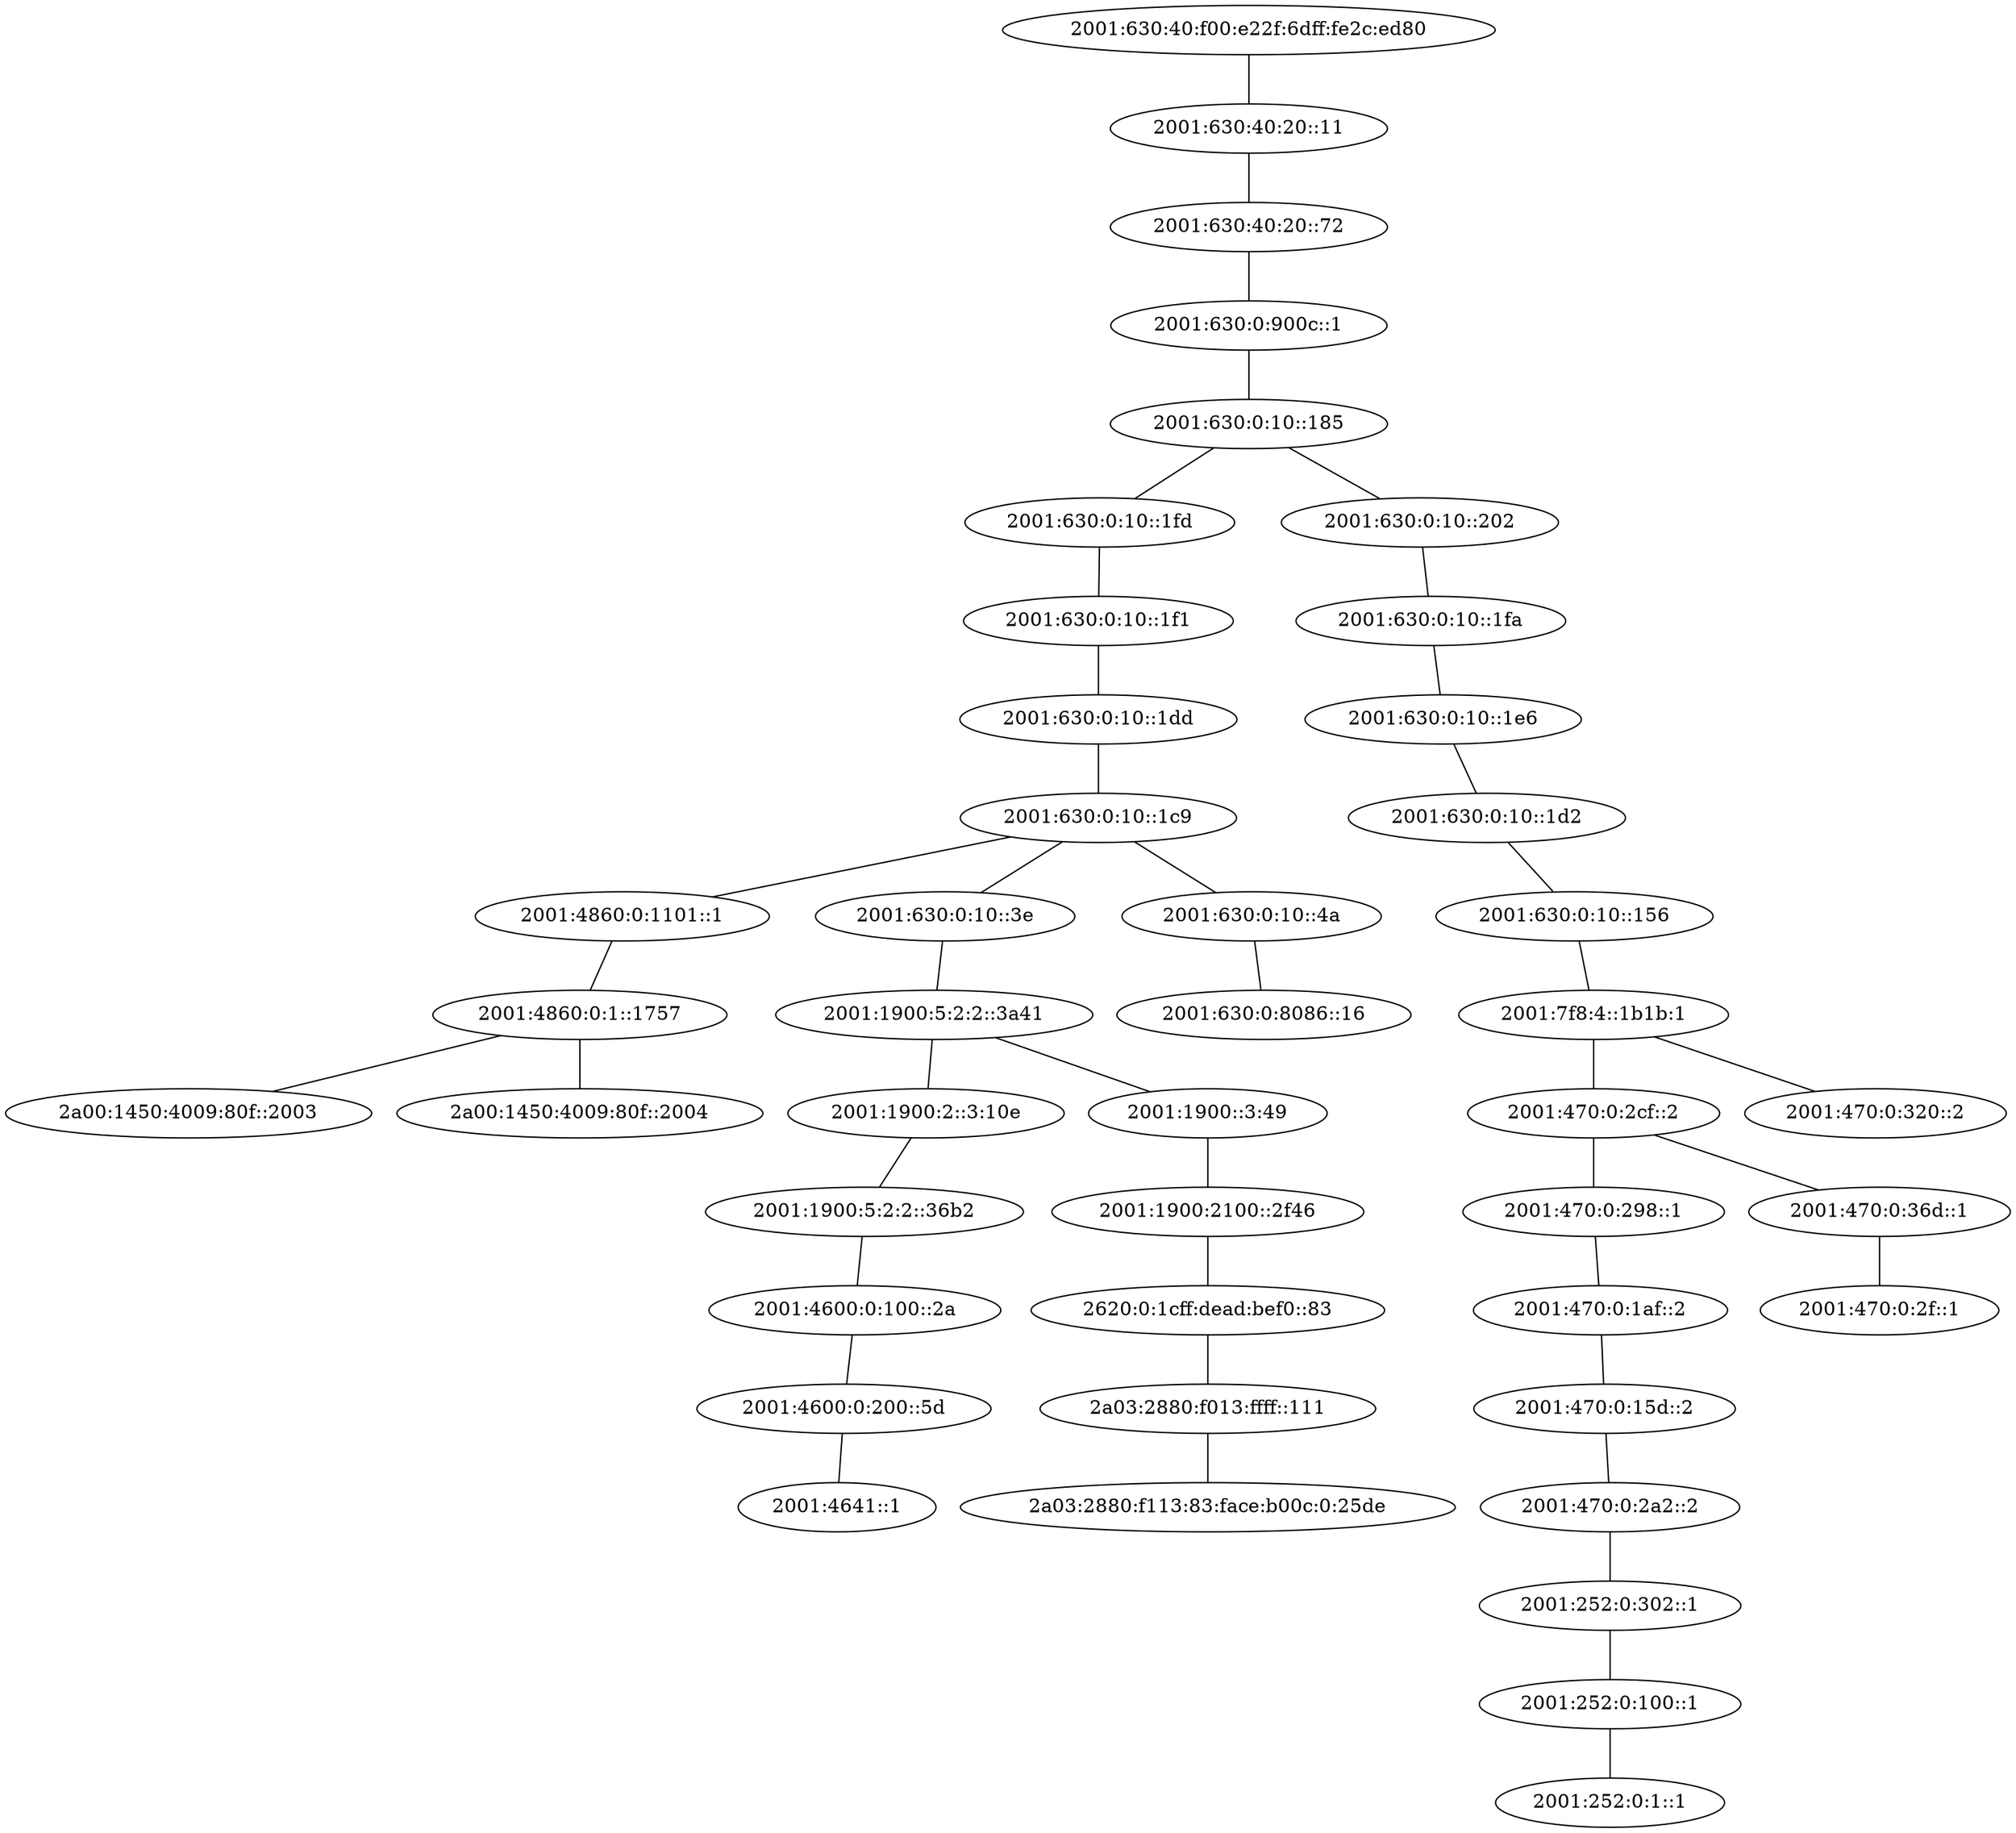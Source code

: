 graph routertopology {
"2001:1900:2100::2f46"  -- "2620:0:1cff:dead:bef0::83"
"2001:1900:2::3:10e"  -- "2001:1900:5:2:2::36b2"
"2001:1900::3:49"  -- "2001:1900:2100::2f46"
"2001:1900:5:2:2::36b2"  -- "2001:4600:0:100::2a"
"2001:1900:5:2:2::3a41"  -- "2001:1900:2::3:10e"
"2001:1900:5:2:2::3a41"  -- "2001:1900::3:49"
"2001:252:0:100::1"  -- "2001:252:0:1::1"
"2001:252:0:302::1"  -- "2001:252:0:100::1"
"2001:4600:0:100::2a"  -- "2001:4600:0:200::5d"
"2001:4600:0:200::5d"  -- "2001:4641::1"
"2001:470:0:15d::2"  -- "2001:470:0:2a2::2"
"2001:470:0:1af::2"  -- "2001:470:0:15d::2"
"2001:470:0:298::1"  -- "2001:470:0:1af::2"
"2001:470:0:2a2::2"  -- "2001:252:0:302::1"
"2001:470:0:2cf::2"  -- "2001:470:0:298::1"
"2001:470:0:2cf::2"  -- "2001:470:0:36d::1"
"2001:470:0:36d::1"  -- "2001:470:0:2f::1"
"2001:4860:0:1101::1"  -- "2001:4860:0:1::1757"
"2001:4860:0:1::1757"  -- "2a00:1450:4009:80f::2003"
"2001:4860:0:1::1757"  -- "2a00:1450:4009:80f::2004"
"2001:630:0:10::156"  -- "2001:7f8:4::1b1b:1"
"2001:630:0:10::185"  -- "2001:630:0:10::1fd"
"2001:630:0:10::185"  -- "2001:630:0:10::202"
"2001:630:0:10::1c9"  -- "2001:4860:0:1101::1"
"2001:630:0:10::1c9"  -- "2001:630:0:10::3e"
"2001:630:0:10::1c9"  -- "2001:630:0:10::4a"
"2001:630:0:10::1d2"  -- "2001:630:0:10::156"
"2001:630:0:10::1dd"  -- "2001:630:0:10::1c9"
"2001:630:0:10::1e6"  -- "2001:630:0:10::1d2"
"2001:630:0:10::1f1"  -- "2001:630:0:10::1dd"
"2001:630:0:10::1fa"  -- "2001:630:0:10::1e6"
"2001:630:0:10::1fd"  -- "2001:630:0:10::1f1"
"2001:630:0:10::202"  -- "2001:630:0:10::1fa"
"2001:630:0:10::3e"  -- "2001:1900:5:2:2::3a41"
"2001:630:0:10::4a"  -- "2001:630:0:8086::16"
"2001:630:0:900c::1"  -- "2001:630:0:10::185"
"2001:630:40:20::11"  -- "2001:630:40:20::72"
"2001:630:40:20::72"  -- "2001:630:0:900c::1"
"2001:630:40:f00:e22f:6dff:fe2c:ed80"  -- "2001:630:40:20::11"
"2001:7f8:4::1b1b:1"  -- "2001:470:0:2cf::2"
"2001:7f8:4::1b1b:1"  -- "2001:470:0:320::2"
"2620:0:1cff:dead:bef0::83"  -- "2a03:2880:f013:ffff::111"
"2a03:2880:f013:ffff::111"  -- "2a03:2880:f113:83:face:b00c:0:25de"
}
